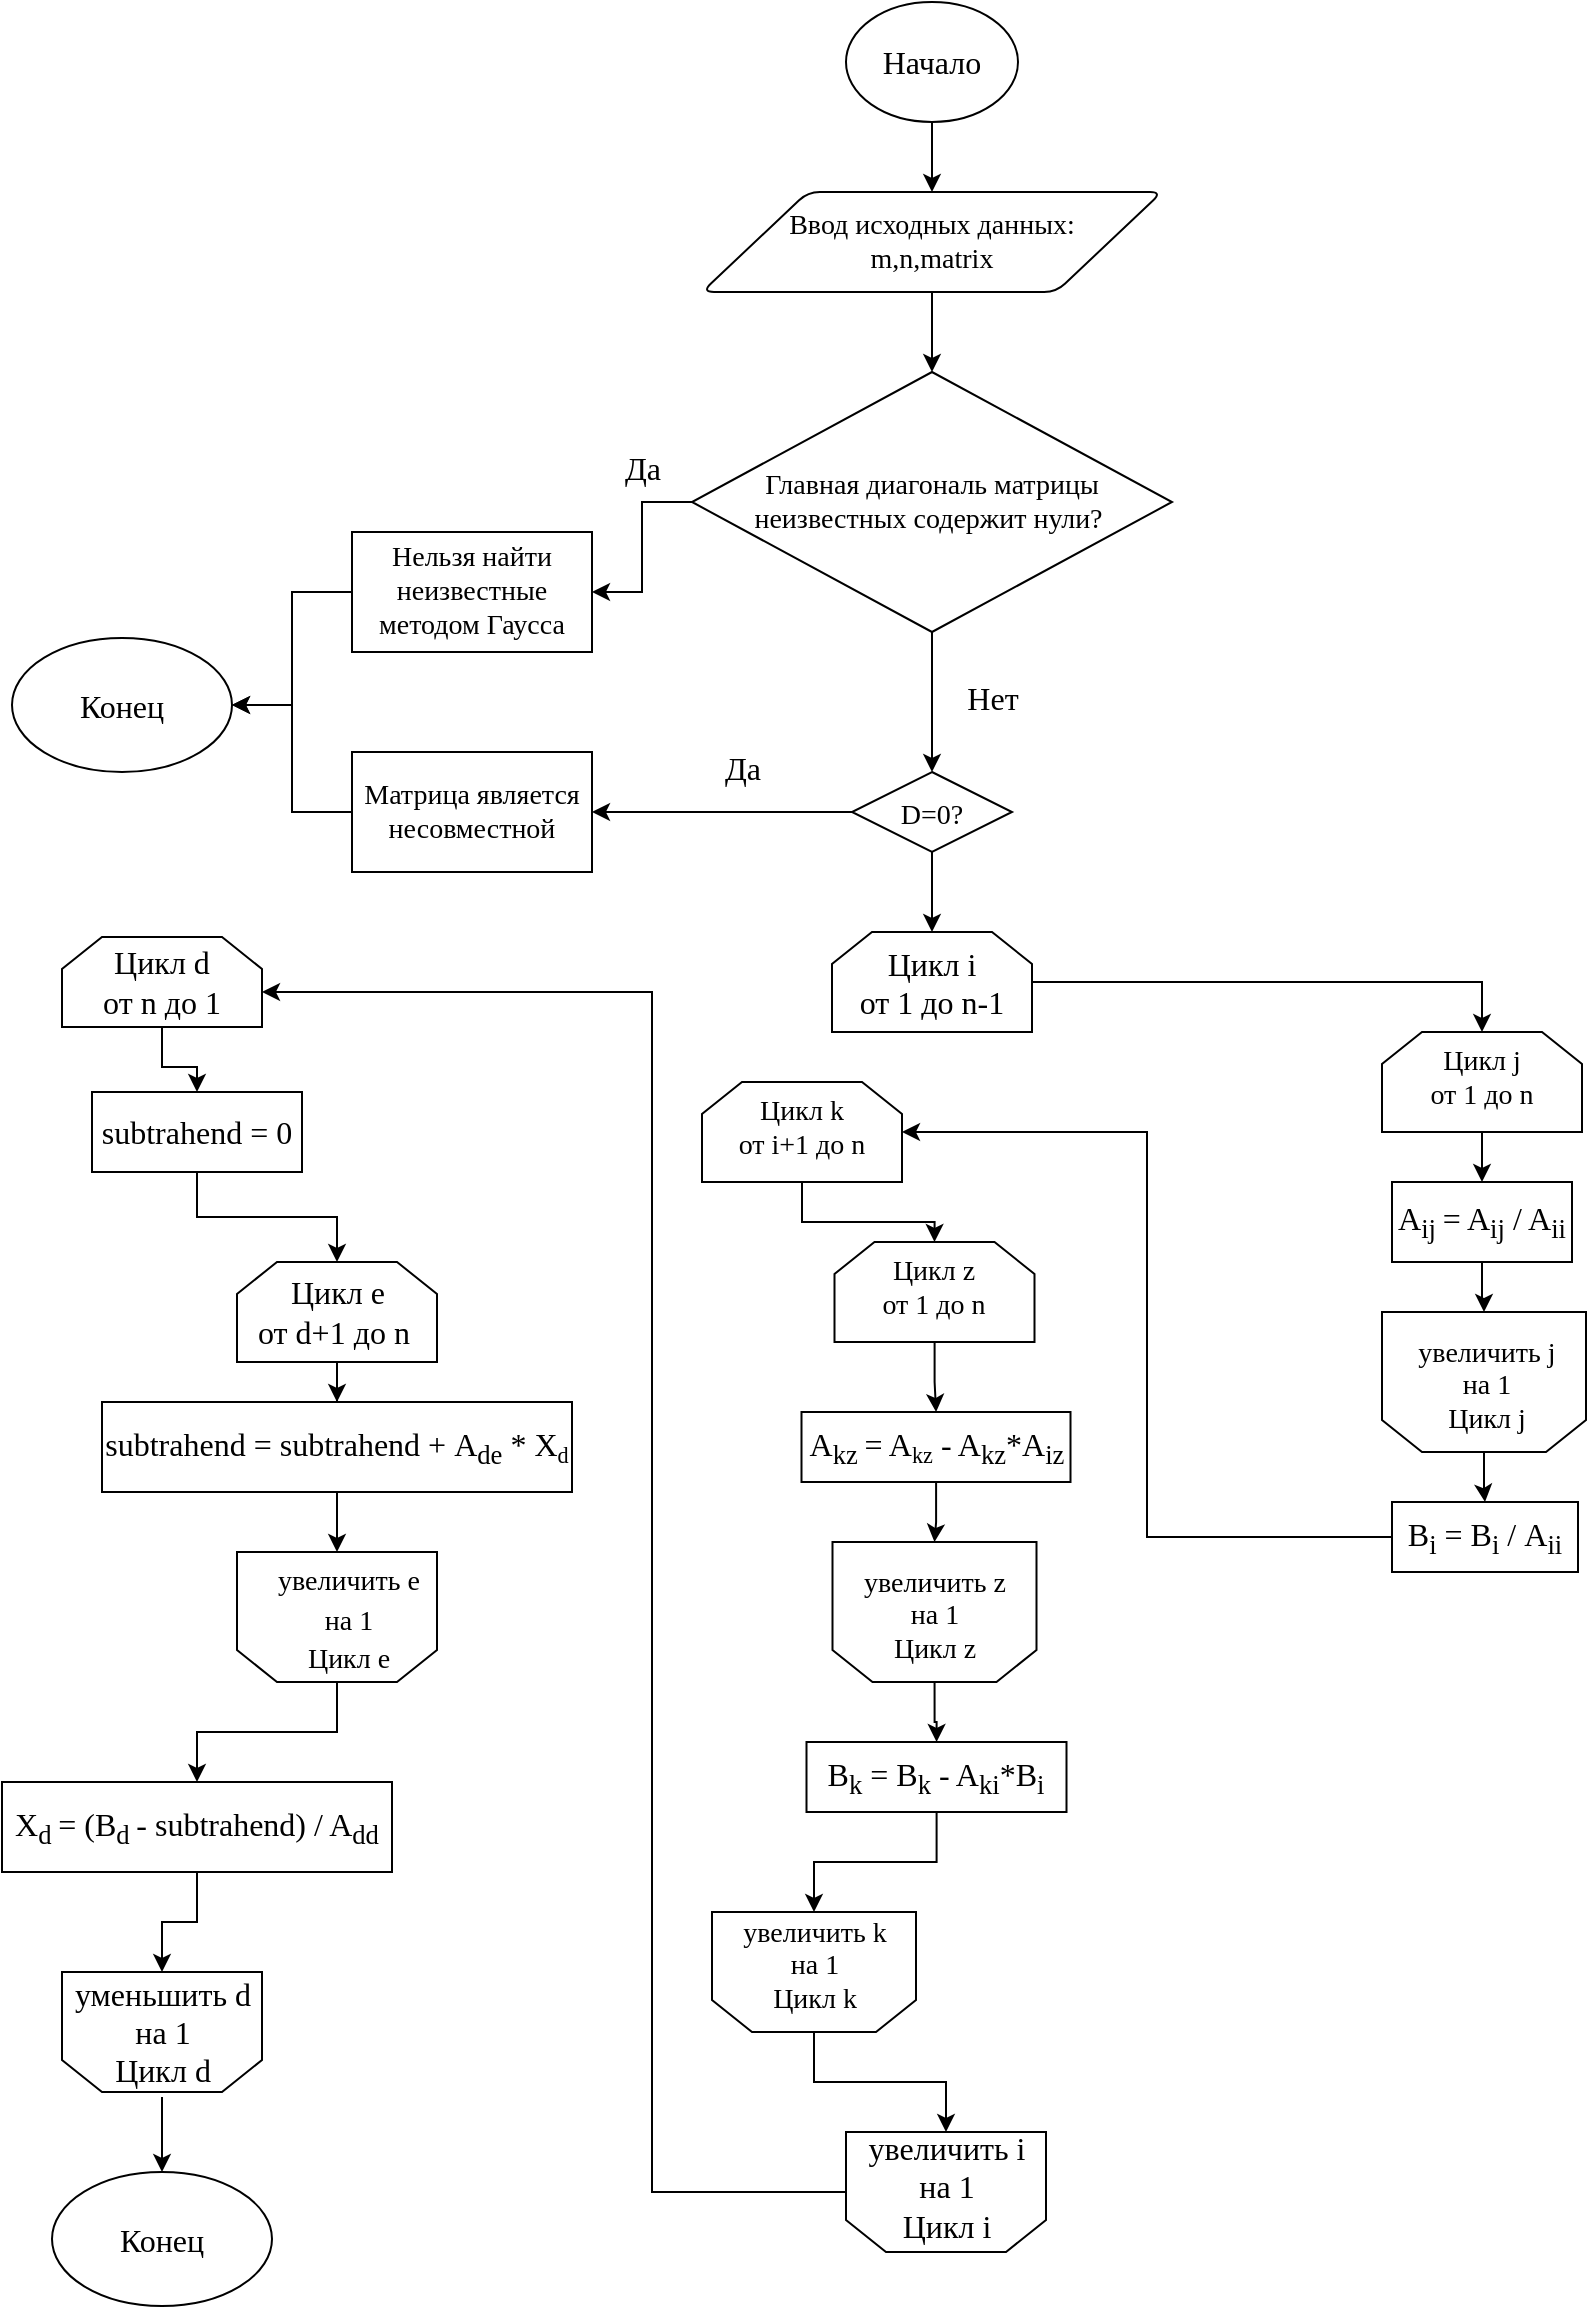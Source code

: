 <mxfile version="17.1.2" type="device"><diagram id="czXAKNF1n4dk6UkKe7UN" name="Page-1"><mxGraphModel dx="1738" dy="969" grid="1" gridSize="5" guides="1" tooltips="1" connect="1" arrows="1" fold="1" page="1" pageScale="1" pageWidth="827" pageHeight="1169" math="0" shadow="0"><root><mxCell id="0"/><mxCell id="1" parent="0"/><mxCell id="mV6Q1JzW8VpXnoWB5F1n-19" style="edgeStyle=orthogonalEdgeStyle;rounded=0;orthogonalLoop=1;jettySize=auto;html=1;entryX=0.5;entryY=0;entryDx=0;entryDy=0;fontFamily=Times New Roman;fontSize=16;" edge="1" parent="1" source="mV6Q1JzW8VpXnoWB5F1n-1" target="mV6Q1JzW8VpXnoWB5F1n-6"><mxGeometry relative="1" as="geometry"/></mxCell><mxCell id="mV6Q1JzW8VpXnoWB5F1n-1" value="&lt;font style=&quot;font-size: 16px&quot;&gt;Начало&lt;/font&gt;" style="ellipse;whiteSpace=wrap;html=1;fontFamily=Times New Roman;" vertex="1" parent="1"><mxGeometry x="432" y="5" width="86" height="60" as="geometry"/></mxCell><mxCell id="mV6Q1JzW8VpXnoWB5F1n-18" style="edgeStyle=orthogonalEdgeStyle;rounded=0;orthogonalLoop=1;jettySize=auto;html=1;fontFamily=Times New Roman;fontSize=16;" edge="1" parent="1" source="mV6Q1JzW8VpXnoWB5F1n-6" target="mV6Q1JzW8VpXnoWB5F1n-8"><mxGeometry relative="1" as="geometry"/></mxCell><mxCell id="mV6Q1JzW8VpXnoWB5F1n-6" value="Ввод исходных данных:&lt;br&gt;m,n,matrix" style="shape=parallelogram;html=1;strokeWidth=1;perimeter=parallelogramPerimeter;whiteSpace=wrap;rounded=1;arcSize=12;size=0.23;sketch=0;fontFamily=Times New Roman;fontSize=14;fillColor=default;verticalAlign=middle;labelPosition=center;verticalLabelPosition=middle;align=center;horizontal=1;" vertex="1" parent="1"><mxGeometry x="360" y="100" width="230" height="50" as="geometry"/></mxCell><mxCell id="mV6Q1JzW8VpXnoWB5F1n-10" style="edgeStyle=orthogonalEdgeStyle;rounded=0;orthogonalLoop=1;jettySize=auto;html=1;exitX=0;exitY=0.5;exitDx=0;exitDy=0;fontFamily=Times New Roman;fontSize=14;entryX=1;entryY=0.5;entryDx=0;entryDy=0;" edge="1" parent="1" source="mV6Q1JzW8VpXnoWB5F1n-8" target="mV6Q1JzW8VpXnoWB5F1n-9"><mxGeometry relative="1" as="geometry"><mxPoint x="190" y="255" as="targetPoint"/></mxGeometry></mxCell><mxCell id="mV6Q1JzW8VpXnoWB5F1n-12" style="edgeStyle=orthogonalEdgeStyle;rounded=0;orthogonalLoop=1;jettySize=auto;html=1;exitX=0.5;exitY=1;exitDx=0;exitDy=0;fontFamily=Times New Roman;fontSize=16;entryX=0.5;entryY=0;entryDx=0;entryDy=0;" edge="1" parent="1" source="mV6Q1JzW8VpXnoWB5F1n-8" target="mV6Q1JzW8VpXnoWB5F1n-13"><mxGeometry relative="1" as="geometry"><mxPoint x="475" y="400" as="targetPoint"/></mxGeometry></mxCell><mxCell id="mV6Q1JzW8VpXnoWB5F1n-8" value="Главная диагональ матрицы неизвестных содержит нули?&amp;nbsp;" style="rhombus;whiteSpace=wrap;html=1;sketch=0;fontFamily=Times New Roman;fontSize=14;strokeWidth=1;fillColor=default;" vertex="1" parent="1"><mxGeometry x="355" y="190" width="240" height="130" as="geometry"/></mxCell><mxCell id="mV6Q1JzW8VpXnoWB5F1n-22" style="edgeStyle=orthogonalEdgeStyle;rounded=0;orthogonalLoop=1;jettySize=auto;html=1;entryX=1;entryY=0.5;entryDx=0;entryDy=0;fontFamily=Times New Roman;fontSize=16;" edge="1" parent="1" source="mV6Q1JzW8VpXnoWB5F1n-9" target="mV6Q1JzW8VpXnoWB5F1n-21"><mxGeometry relative="1" as="geometry"/></mxCell><mxCell id="mV6Q1JzW8VpXnoWB5F1n-9" value="Нельзя найти неизвестные методом Гаусса" style="rounded=0;whiteSpace=wrap;html=1;sketch=0;fontFamily=Times New Roman;fontSize=14;strokeWidth=1;fillColor=default;" vertex="1" parent="1"><mxGeometry x="185" y="270" width="120" height="60" as="geometry"/></mxCell><mxCell id="mV6Q1JzW8VpXnoWB5F1n-11" value="Да" style="text;html=1;align=center;verticalAlign=middle;resizable=0;points=[];autosize=1;strokeColor=none;fillColor=none;fontSize=16;fontFamily=Times New Roman;" vertex="1" parent="1"><mxGeometry x="315" y="225" width="30" height="25" as="geometry"/></mxCell><mxCell id="mV6Q1JzW8VpXnoWB5F1n-16" style="edgeStyle=orthogonalEdgeStyle;rounded=0;orthogonalLoop=1;jettySize=auto;html=1;exitX=0;exitY=0.5;exitDx=0;exitDy=0;entryX=1;entryY=0.5;entryDx=0;entryDy=0;fontFamily=Times New Roman;fontSize=14;" edge="1" parent="1" source="mV6Q1JzW8VpXnoWB5F1n-13" target="mV6Q1JzW8VpXnoWB5F1n-15"><mxGeometry relative="1" as="geometry"/></mxCell><mxCell id="mV6Q1JzW8VpXnoWB5F1n-24" style="edgeStyle=orthogonalEdgeStyle;rounded=0;orthogonalLoop=1;jettySize=auto;html=1;exitX=0.5;exitY=1;exitDx=0;exitDy=0;fontFamily=Times New Roman;fontSize=16;entryX=0.5;entryY=0;entryDx=0;entryDy=0;" edge="1" parent="1" source="mV6Q1JzW8VpXnoWB5F1n-13" target="mV6Q1JzW8VpXnoWB5F1n-25"><mxGeometry relative="1" as="geometry"><mxPoint x="615" y="410" as="targetPoint"/></mxGeometry></mxCell><mxCell id="mV6Q1JzW8VpXnoWB5F1n-13" value="&lt;font style=&quot;font-size: 14px&quot;&gt;D=0?&lt;/font&gt;" style="rhombus;whiteSpace=wrap;html=1;sketch=0;fontFamily=Times New Roman;fontSize=16;strokeWidth=1;fillColor=default;" vertex="1" parent="1"><mxGeometry x="435" y="390" width="80" height="40" as="geometry"/></mxCell><mxCell id="mV6Q1JzW8VpXnoWB5F1n-23" style="edgeStyle=orthogonalEdgeStyle;rounded=0;orthogonalLoop=1;jettySize=auto;html=1;entryX=1;entryY=0.5;entryDx=0;entryDy=0;fontFamily=Times New Roman;fontSize=16;" edge="1" parent="1" source="mV6Q1JzW8VpXnoWB5F1n-15" target="mV6Q1JzW8VpXnoWB5F1n-21"><mxGeometry relative="1" as="geometry"/></mxCell><mxCell id="mV6Q1JzW8VpXnoWB5F1n-15" value="Матрица является несовместной" style="rounded=0;whiteSpace=wrap;html=1;sketch=0;fontFamily=Times New Roman;fontSize=14;strokeWidth=1;fillColor=default;" vertex="1" parent="1"><mxGeometry x="185" y="380" width="120" height="60" as="geometry"/></mxCell><mxCell id="mV6Q1JzW8VpXnoWB5F1n-17" value="&lt;font style=&quot;font-size: 16px&quot;&gt;Нет&lt;/font&gt;" style="text;html=1;align=center;verticalAlign=middle;resizable=0;points=[];autosize=1;strokeColor=none;fillColor=none;fontSize=14;fontFamily=Times New Roman;" vertex="1" parent="1"><mxGeometry x="485" y="340" width="40" height="25" as="geometry"/></mxCell><mxCell id="mV6Q1JzW8VpXnoWB5F1n-20" value="Да" style="text;html=1;align=center;verticalAlign=middle;resizable=0;points=[];autosize=1;strokeColor=none;fillColor=none;fontSize=16;fontFamily=Times New Roman;" vertex="1" parent="1"><mxGeometry x="365" y="375" width="30" height="25" as="geometry"/></mxCell><mxCell id="mV6Q1JzW8VpXnoWB5F1n-21" value="Конец" style="ellipse;whiteSpace=wrap;html=1;sketch=0;fontFamily=Times New Roman;fontSize=16;strokeWidth=1;fillColor=default;" vertex="1" parent="1"><mxGeometry x="15" y="323" width="110" height="67" as="geometry"/></mxCell><mxCell id="mV6Q1JzW8VpXnoWB5F1n-74" style="edgeStyle=orthogonalEdgeStyle;rounded=0;orthogonalLoop=1;jettySize=auto;html=1;entryX=0.5;entryY=0;entryDx=0;entryDy=0;fontFamily=Times New Roman;fontSize=16;" edge="1" parent="1" source="mV6Q1JzW8VpXnoWB5F1n-25" target="mV6Q1JzW8VpXnoWB5F1n-28"><mxGeometry relative="1" as="geometry"/></mxCell><mxCell id="mV6Q1JzW8VpXnoWB5F1n-25" value="Цикл i&lt;br style=&quot;font-size: 16px;&quot;&gt;от 1 до n-1" style="shape=loopLimit;whiteSpace=wrap;html=1;sketch=0;fontFamily=Times New Roman;fontSize=16;strokeWidth=1;fillColor=default;verticalAlign=top;" vertex="1" parent="1"><mxGeometry x="425" y="470" width="100" height="50" as="geometry"/></mxCell><mxCell id="mV6Q1JzW8VpXnoWB5F1n-32" style="edgeStyle=orthogonalEdgeStyle;rounded=0;orthogonalLoop=1;jettySize=auto;html=1;entryX=0.5;entryY=0;entryDx=0;entryDy=0;fontFamily=Times New Roman;fontSize=16;" edge="1" parent="1" source="mV6Q1JzW8VpXnoWB5F1n-28" target="mV6Q1JzW8VpXnoWB5F1n-31"><mxGeometry relative="1" as="geometry"/></mxCell><mxCell id="mV6Q1JzW8VpXnoWB5F1n-28" value="Цикл j&lt;br&gt;от 1 до n" style="shape=loopLimit;whiteSpace=wrap;html=1;sketch=0;fontFamily=Times New Roman;fontSize=14;strokeWidth=1;fillColor=default;verticalAlign=top;" vertex="1" parent="1"><mxGeometry x="700" y="520" width="100" height="50" as="geometry"/></mxCell><mxCell id="mV6Q1JzW8VpXnoWB5F1n-42" value="" style="edgeStyle=orthogonalEdgeStyle;rounded=0;orthogonalLoop=1;jettySize=auto;html=1;fontFamily=Times New Roman;fontSize=16;" edge="1" parent="1" source="mV6Q1JzW8VpXnoWB5F1n-29" target="mV6Q1JzW8VpXnoWB5F1n-40"><mxGeometry relative="1" as="geometry"/></mxCell><mxCell id="mV6Q1JzW8VpXnoWB5F1n-39" value="" style="edgeStyle=orthogonalEdgeStyle;rounded=0;orthogonalLoop=1;jettySize=auto;html=1;fontFamily=Times New Roman;fontSize=16;" edge="1" parent="1" source="mV6Q1JzW8VpXnoWB5F1n-31" target="mV6Q1JzW8VpXnoWB5F1n-29"><mxGeometry relative="1" as="geometry"/></mxCell><mxCell id="mV6Q1JzW8VpXnoWB5F1n-31" value="&lt;font style=&quot;font-size: 16px&quot;&gt;A&lt;sub&gt;ij&amp;nbsp;&lt;/sub&gt;= A&lt;sub&gt;ij&lt;/sub&gt;&amp;nbsp;/ A&lt;sub&gt;ii&lt;/sub&gt;&lt;/font&gt;" style="rounded=0;whiteSpace=wrap;html=1;sketch=0;fontFamily=Times New Roman;fontSize=14;strokeWidth=1;fillColor=default;" vertex="1" parent="1"><mxGeometry x="705" y="595" width="90" height="40" as="geometry"/></mxCell><mxCell id="mV6Q1JzW8VpXnoWB5F1n-66" style="edgeStyle=orthogonalEdgeStyle;rounded=0;orthogonalLoop=1;jettySize=auto;html=1;entryX=1;entryY=0.5;entryDx=0;entryDy=0;fontFamily=Times New Roman;fontSize=16;" edge="1" parent="1" source="mV6Q1JzW8VpXnoWB5F1n-40" target="mV6Q1JzW8VpXnoWB5F1n-43"><mxGeometry relative="1" as="geometry"/></mxCell><mxCell id="mV6Q1JzW8VpXnoWB5F1n-40" value="&lt;font style=&quot;font-size: 16px&quot;&gt;B&lt;sub&gt;i&lt;/sub&gt; =&amp;nbsp;B&lt;sub&gt;i&lt;/sub&gt;&amp;nbsp;/&lt;span&gt;&amp;nbsp;A&lt;sub&gt;ii&lt;/sub&gt;&lt;/span&gt;&lt;/font&gt;" style="whiteSpace=wrap;html=1;sketch=0;fontFamily=Times New Roman;fontSize=16;strokeWidth=1;fillColor=default;" vertex="1" parent="1"><mxGeometry x="705" y="755" width="93" height="35" as="geometry"/></mxCell><mxCell id="mV6Q1JzW8VpXnoWB5F1n-56" style="edgeStyle=orthogonalEdgeStyle;rounded=0;orthogonalLoop=1;jettySize=auto;html=1;entryX=0.5;entryY=0;entryDx=0;entryDy=0;fontFamily=Times New Roman;fontSize=16;" edge="1" parent="1" source="mV6Q1JzW8VpXnoWB5F1n-43" target="mV6Q1JzW8VpXnoWB5F1n-47"><mxGeometry relative="1" as="geometry"/></mxCell><mxCell id="mV6Q1JzW8VpXnoWB5F1n-43" value="Цикл k&lt;br&gt;от i+1 до n" style="shape=loopLimit;whiteSpace=wrap;html=1;sketch=0;fontFamily=Times New Roman;fontSize=14;strokeWidth=1;fillColor=default;verticalAlign=top;" vertex="1" parent="1"><mxGeometry x="360" y="545" width="100" height="50" as="geometry"/></mxCell><mxCell id="mV6Q1JzW8VpXnoWB5F1n-61" style="edgeStyle=orthogonalEdgeStyle;rounded=0;orthogonalLoop=1;jettySize=auto;html=1;entryX=0.5;entryY=1;entryDx=0;entryDy=0;fontFamily=Times New Roman;fontSize=16;" edge="1" parent="1" source="mV6Q1JzW8VpXnoWB5F1n-46" target="mV6Q1JzW8VpXnoWB5F1n-44"><mxGeometry relative="1" as="geometry"/></mxCell><mxCell id="mV6Q1JzW8VpXnoWB5F1n-46" value="&lt;font style=&quot;font-size: 16px&quot;&gt;B&lt;sub&gt;k&lt;/sub&gt;&amp;nbsp;= B&lt;sub&gt;k&lt;/sub&gt;&amp;nbsp;- A&lt;sub&gt;ki&lt;/sub&gt;*B&lt;sub&gt;i&lt;/sub&gt;&lt;/font&gt;" style="rounded=0;whiteSpace=wrap;html=1;sketch=0;fontFamily=Times New Roman;fontSize=14;strokeWidth=1;fillColor=default;" vertex="1" parent="1"><mxGeometry x="412.25" y="875" width="130" height="35" as="geometry"/></mxCell><mxCell id="mV6Q1JzW8VpXnoWB5F1n-52" value="" style="edgeStyle=orthogonalEdgeStyle;rounded=0;orthogonalLoop=1;jettySize=auto;html=1;fontFamily=Times New Roman;fontSize=16;" edge="1" parent="1" source="mV6Q1JzW8VpXnoWB5F1n-47" target="mV6Q1JzW8VpXnoWB5F1n-50"><mxGeometry relative="1" as="geometry"/></mxCell><mxCell id="mV6Q1JzW8VpXnoWB5F1n-47" value="Цикл z&lt;br&gt;от 1 до n" style="shape=loopLimit;whiteSpace=wrap;html=1;sketch=0;fontFamily=Times New Roman;fontSize=14;strokeWidth=1;fillColor=default;verticalAlign=top;" vertex="1" parent="1"><mxGeometry x="426.25" y="625" width="100" height="50" as="geometry"/></mxCell><mxCell id="mV6Q1JzW8VpXnoWB5F1n-59" value="" style="edgeStyle=orthogonalEdgeStyle;rounded=0;orthogonalLoop=1;jettySize=auto;html=1;fontFamily=Times New Roman;fontSize=16;" edge="1" parent="1" source="mV6Q1JzW8VpXnoWB5F1n-48" target="mV6Q1JzW8VpXnoWB5F1n-46"><mxGeometry relative="1" as="geometry"/></mxCell><mxCell id="mV6Q1JzW8VpXnoWB5F1n-54" style="edgeStyle=orthogonalEdgeStyle;rounded=0;orthogonalLoop=1;jettySize=auto;html=1;entryX=0.5;entryY=1;entryDx=0;entryDy=0;fontFamily=Times New Roman;fontSize=16;" edge="1" parent="1" source="mV6Q1JzW8VpXnoWB5F1n-50" target="mV6Q1JzW8VpXnoWB5F1n-48"><mxGeometry relative="1" as="geometry"/></mxCell><mxCell id="mV6Q1JzW8VpXnoWB5F1n-50" value="&lt;font style=&quot;font-size: 16px&quot;&gt;A&lt;sub&gt;kz&amp;nbsp;&lt;/sub&gt;= A&lt;/font&gt;&lt;font style=&quot;font-size: 13.333px&quot;&gt;&lt;sub&gt;kz&lt;/sub&gt;&lt;/font&gt;&lt;font&gt;&lt;span style=&quot;font-size: 16px&quot;&gt;&amp;nbsp;- A&lt;sub&gt;kz&lt;/sub&gt;*A&lt;sub&gt;iz&lt;/sub&gt;&lt;/span&gt;&lt;/font&gt;" style="rounded=0;whiteSpace=wrap;html=1;sketch=0;fontFamily=Times New Roman;fontSize=14;strokeWidth=1;fillColor=default;" vertex="1" parent="1"><mxGeometry x="409.75" y="710" width="134.5" height="35" as="geometry"/></mxCell><mxCell id="mV6Q1JzW8VpXnoWB5F1n-63" value="" style="group" vertex="1" connectable="0" parent="1"><mxGeometry x="425.25" y="775" width="102" height="70" as="geometry"/></mxCell><mxCell id="mV6Q1JzW8VpXnoWB5F1n-48" value="&lt;p style=&quot;line-height: 1.2&quot;&gt;&lt;br&gt;&lt;/p&gt;" style="shape=loopLimit;sketch=0;fontFamily=Times New Roman;fontSize=14;strokeWidth=1;fillColor=default;rotation=-180;verticalAlign=bottom;horizontal=1;html=1;whiteSpace=wrap;" vertex="1" parent="mV6Q1JzW8VpXnoWB5F1n-63"><mxGeometry width="102" height="70" as="geometry"/></mxCell><mxCell id="mV6Q1JzW8VpXnoWB5F1n-49" value="увеличить z&lt;br&gt;на 1&lt;br&gt;Цикл z" style="text;html=1;align=center;verticalAlign=bottom;resizable=0;points=[];autosize=1;strokeColor=none;fillColor=none;fontSize=14;fontFamily=Times New Roman;" vertex="1" parent="mV6Q1JzW8VpXnoWB5F1n-63"><mxGeometry x="8" y="5" width="85" height="60" as="geometry"/></mxCell><mxCell id="mV6Q1JzW8VpXnoWB5F1n-65" value="" style="group" vertex="1" connectable="0" parent="1"><mxGeometry x="700" y="660" width="102" height="70" as="geometry"/></mxCell><mxCell id="mV6Q1JzW8VpXnoWB5F1n-29" value="&lt;p style=&quot;line-height: 1.2&quot;&gt;&lt;br&gt;&lt;/p&gt;" style="shape=loopLimit;sketch=0;fontFamily=Times New Roman;fontSize=14;strokeWidth=1;fillColor=default;rotation=-180;verticalAlign=bottom;horizontal=1;html=1;whiteSpace=wrap;" vertex="1" parent="mV6Q1JzW8VpXnoWB5F1n-65"><mxGeometry width="102" height="70" as="geometry"/></mxCell><mxCell id="mV6Q1JzW8VpXnoWB5F1n-30" value="увеличить j&lt;br&gt;на 1&lt;br&gt;Цикл j" style="text;html=1;align=center;verticalAlign=bottom;resizable=0;points=[];autosize=1;strokeColor=none;fillColor=none;fontSize=14;fontFamily=Times New Roman;" vertex="1" parent="mV6Q1JzW8VpXnoWB5F1n-65"><mxGeometry x="11.5" y="5" width="80" height="60" as="geometry"/></mxCell><mxCell id="mV6Q1JzW8VpXnoWB5F1n-71" style="edgeStyle=orthogonalEdgeStyle;rounded=0;orthogonalLoop=1;jettySize=auto;html=1;exitX=0.5;exitY=0;exitDx=0;exitDy=0;fontFamily=Times New Roman;fontSize=16;entryX=0.5;entryY=1;entryDx=0;entryDy=0;" edge="1" parent="1" source="mV6Q1JzW8VpXnoWB5F1n-44" target="mV6Q1JzW8VpXnoWB5F1n-26"><mxGeometry relative="1" as="geometry"><mxPoint x="475" y="1020.143" as="targetPoint"/></mxGeometry></mxCell><mxCell id="mV6Q1JzW8VpXnoWB5F1n-73" value="" style="group" vertex="1" connectable="0" parent="1"><mxGeometry x="365" y="955" width="102" height="65" as="geometry"/></mxCell><mxCell id="mV6Q1JzW8VpXnoWB5F1n-77" value="" style="group" vertex="1" connectable="0" parent="mV6Q1JzW8VpXnoWB5F1n-73"><mxGeometry x="-7.105e-15" width="102" height="65" as="geometry"/></mxCell><mxCell id="mV6Q1JzW8VpXnoWB5F1n-44" value="&lt;p style=&quot;line-height: 1.2&quot;&gt;&lt;br&gt;&lt;/p&gt;" style="shape=loopLimit;sketch=0;fontFamily=Times New Roman;fontSize=14;strokeWidth=1;fillColor=default;rotation=-180;verticalAlign=bottom;horizontal=1;html=1;whiteSpace=wrap;" vertex="1" parent="mV6Q1JzW8VpXnoWB5F1n-77"><mxGeometry x="7.105e-15" y="5" width="102" height="60" as="geometry"/></mxCell><mxCell id="mV6Q1JzW8VpXnoWB5F1n-45" value="увеличить k&lt;br&gt;на 1&lt;br&gt;Цикл k" style="text;html=1;align=center;verticalAlign=bottom;resizable=0;points=[];autosize=1;strokeColor=none;fillColor=none;fontSize=14;fontFamily=Times New Roman;" vertex="1" parent="mV6Q1JzW8VpXnoWB5F1n-77"><mxGeometry x="8.5" width="85" height="60" as="geometry"/></mxCell><mxCell id="mV6Q1JzW8VpXnoWB5F1n-89" value="" style="edgeStyle=orthogonalEdgeStyle;rounded=0;orthogonalLoop=1;jettySize=auto;html=1;fontFamily=Times New Roman;fontSize=16;" edge="1" parent="1" source="mV6Q1JzW8VpXnoWB5F1n-80" target="mV6Q1JzW8VpXnoWB5F1n-82"><mxGeometry relative="1" as="geometry"/></mxCell><mxCell id="mV6Q1JzW8VpXnoWB5F1n-80" value="Цикл d&lt;br&gt;от n до 1" style="shape=loopLimit;whiteSpace=wrap;html=1;sketch=0;fontFamily=Times New Roman;fontSize=16;strokeWidth=1;fillColor=default;" vertex="1" parent="1"><mxGeometry x="40" y="472.5" width="100" height="45" as="geometry"/></mxCell><mxCell id="mV6Q1JzW8VpXnoWB5F1n-90" value="" style="edgeStyle=orthogonalEdgeStyle;rounded=0;orthogonalLoop=1;jettySize=auto;html=1;fontFamily=Times New Roman;fontSize=16;" edge="1" parent="1" source="mV6Q1JzW8VpXnoWB5F1n-82" target="mV6Q1JzW8VpXnoWB5F1n-83"><mxGeometry relative="1" as="geometry"/></mxCell><mxCell id="mV6Q1JzW8VpXnoWB5F1n-82" value="subtrahend = 0" style="rounded=0;whiteSpace=wrap;html=1;sketch=0;fontFamily=Times New Roman;fontSize=16;strokeWidth=1;fillColor=default;" vertex="1" parent="1"><mxGeometry x="55" y="550" width="105" height="40" as="geometry"/></mxCell><mxCell id="mV6Q1JzW8VpXnoWB5F1n-91" value="" style="edgeStyle=orthogonalEdgeStyle;rounded=0;orthogonalLoop=1;jettySize=auto;html=1;fontFamily=Times New Roman;fontSize=16;" edge="1" parent="1" source="mV6Q1JzW8VpXnoWB5F1n-83" target="mV6Q1JzW8VpXnoWB5F1n-87"><mxGeometry relative="1" as="geometry"/></mxCell><mxCell id="mV6Q1JzW8VpXnoWB5F1n-83" value="Цикл e&lt;br&gt;от d+1 до n&amp;nbsp;" style="shape=loopLimit;whiteSpace=wrap;html=1;sketch=0;fontFamily=Times New Roman;fontSize=16;strokeWidth=1;fillColor=default;" vertex="1" parent="1"><mxGeometry x="127.5" y="635" width="100" height="50" as="geometry"/></mxCell><mxCell id="mV6Q1JzW8VpXnoWB5F1n-93" style="edgeStyle=orthogonalEdgeStyle;rounded=0;orthogonalLoop=1;jettySize=auto;html=1;entryX=0.5;entryY=1;entryDx=0;entryDy=0;fontFamily=Times New Roman;fontSize=16;" edge="1" parent="1" source="mV6Q1JzW8VpXnoWB5F1n-87" target="mV6Q1JzW8VpXnoWB5F1n-84"><mxGeometry relative="1" as="geometry"/></mxCell><mxCell id="mV6Q1JzW8VpXnoWB5F1n-87" value="subtrahend = subtrahend +&amp;nbsp;A&lt;sub&gt;de&lt;/sub&gt;&amp;nbsp;* X&lt;span style=&quot;font-size: 13.333px&quot;&gt;&lt;sub&gt;d&lt;/sub&gt;&lt;/span&gt;" style="rounded=0;whiteSpace=wrap;html=1;sketch=0;fontFamily=Times New Roman;fontSize=16;strokeWidth=1;fillColor=default;" vertex="1" parent="1"><mxGeometry x="60" y="705" width="235" height="45" as="geometry"/></mxCell><mxCell id="mV6Q1JzW8VpXnoWB5F1n-99" style="edgeStyle=orthogonalEdgeStyle;rounded=0;orthogonalLoop=1;jettySize=auto;html=1;entryX=0.5;entryY=1;entryDx=0;entryDy=0;fontFamily=Times New Roman;fontSize=16;" edge="1" parent="1" source="mV6Q1JzW8VpXnoWB5F1n-88" target="mV6Q1JzW8VpXnoWB5F1n-81"><mxGeometry relative="1" as="geometry"/></mxCell><mxCell id="mV6Q1JzW8VpXnoWB5F1n-88" value="X&lt;sub&gt;d&amp;nbsp;&lt;/sub&gt;= (B&lt;sub&gt;d&amp;nbsp;&lt;/sub&gt;- subtrahend) / A&lt;sub&gt;dd&lt;/sub&gt;" style="rounded=0;whiteSpace=wrap;html=1;sketch=0;fontFamily=Times New Roman;fontSize=16;strokeWidth=1;fillColor=default;" vertex="1" parent="1"><mxGeometry x="10" y="895" width="195" height="45" as="geometry"/></mxCell><mxCell id="mV6Q1JzW8VpXnoWB5F1n-97" style="edgeStyle=orthogonalEdgeStyle;rounded=0;orthogonalLoop=1;jettySize=auto;html=1;entryX=0.5;entryY=0;entryDx=0;entryDy=0;fontFamily=Times New Roman;fontSize=16;" edge="1" parent="1" source="mV6Q1JzW8VpXnoWB5F1n-84" target="mV6Q1JzW8VpXnoWB5F1n-88"><mxGeometry relative="1" as="geometry"/></mxCell><mxCell id="mV6Q1JzW8VpXnoWB5F1n-98" value="" style="group" vertex="1" connectable="0" parent="1"><mxGeometry x="127.5" y="780" width="100" height="65" as="geometry"/></mxCell><mxCell id="mV6Q1JzW8VpXnoWB5F1n-84" value="" style="shape=loopLimit;whiteSpace=wrap;html=1;sketch=0;fontFamily=Times New Roman;fontSize=16;strokeWidth=1;fillColor=default;rotation=-180;" vertex="1" parent="mV6Q1JzW8VpXnoWB5F1n-98"><mxGeometry width="100" height="65" as="geometry"/></mxCell><mxCell id="mV6Q1JzW8VpXnoWB5F1n-85" value="&lt;font style=&quot;font-size: 14px&quot;&gt;увеличить e&lt;br&gt;на 1&lt;br&gt;Цикл e&lt;/font&gt;" style="text;html=1;align=center;verticalAlign=middle;resizable=0;points=[];autosize=1;strokeColor=none;fillColor=none;fontSize=16;fontFamily=Times New Roman;" vertex="1" parent="mV6Q1JzW8VpXnoWB5F1n-98"><mxGeometry x="12.5" width="85" height="65" as="geometry"/></mxCell><mxCell id="mV6Q1JzW8VpXnoWB5F1n-100" value="" style="group" vertex="1" connectable="0" parent="1"><mxGeometry x="40" y="990" width="100" height="62.5" as="geometry"/></mxCell><mxCell id="mV6Q1JzW8VpXnoWB5F1n-81" value="" style="shape=loopLimit;whiteSpace=wrap;html=1;sketch=0;fontFamily=Times New Roman;fontSize=16;strokeWidth=1;fillColor=default;rotation=-180;" vertex="1" parent="mV6Q1JzW8VpXnoWB5F1n-100"><mxGeometry width="100" height="60" as="geometry"/></mxCell><mxCell id="mV6Q1JzW8VpXnoWB5F1n-86" value="уменьшить d&lt;br style=&quot;font-size: 16px;&quot;&gt;на 1&lt;br style=&quot;font-size: 16px;&quot;&gt;Цикл d" style="text;html=1;align=center;verticalAlign=middle;resizable=0;points=[];autosize=1;strokeColor=none;fillColor=none;fontSize=16;fontFamily=Times New Roman;" vertex="1" parent="mV6Q1JzW8VpXnoWB5F1n-100"><mxGeometry y="-2.5" width="100" height="65" as="geometry"/></mxCell><mxCell id="mV6Q1JzW8VpXnoWB5F1n-102" style="edgeStyle=orthogonalEdgeStyle;rounded=0;orthogonalLoop=1;jettySize=auto;html=1;exitX=1;exitY=0.5;exitDx=0;exitDy=0;entryX=1;entryY=0.611;entryDx=0;entryDy=0;entryPerimeter=0;fontFamily=Times New Roman;fontSize=16;" edge="1" parent="1" source="mV6Q1JzW8VpXnoWB5F1n-26" target="mV6Q1JzW8VpXnoWB5F1n-80"><mxGeometry relative="1" as="geometry"><Array as="points"><mxPoint x="335" y="1100"/><mxPoint x="335" y="500"/></Array></mxGeometry></mxCell><mxCell id="mV6Q1JzW8VpXnoWB5F1n-26" value="&lt;p style=&quot;line-height: 1.2&quot;&gt;&lt;br&gt;&lt;/p&gt;" style="shape=loopLimit;sketch=0;fontFamily=Times New Roman;fontSize=14;strokeWidth=1;fillColor=default;rotation=-180;verticalAlign=bottom;horizontal=1;html=1;whiteSpace=wrap;" vertex="1" parent="1"><mxGeometry x="432" y="1070" width="100" height="60" as="geometry"/></mxCell><mxCell id="mV6Q1JzW8VpXnoWB5F1n-27" value="&lt;font style=&quot;font-size: 16px&quot;&gt;увеличить i&lt;br&gt;на 1&lt;br&gt;Цикл i&lt;/font&gt;" style="text;html=1;align=center;verticalAlign=bottom;resizable=0;points=[];autosize=1;strokeColor=none;fillColor=none;fontSize=14;fontFamily=Times New Roman;" vertex="1" parent="1"><mxGeometry x="437" y="1069.995" width="90" height="60" as="geometry"/></mxCell><mxCell id="mV6Q1JzW8VpXnoWB5F1n-104" value="Конец" style="ellipse;whiteSpace=wrap;html=1;sketch=0;fontFamily=Times New Roman;fontSize=16;strokeWidth=1;fillColor=default;" vertex="1" parent="1"><mxGeometry x="35" y="1090" width="110" height="67" as="geometry"/></mxCell><mxCell id="mV6Q1JzW8VpXnoWB5F1n-105" style="edgeStyle=orthogonalEdgeStyle;rounded=0;orthogonalLoop=1;jettySize=auto;html=1;entryX=0.5;entryY=0;entryDx=0;entryDy=0;fontFamily=Times New Roman;fontSize=16;" edge="1" parent="1" source="mV6Q1JzW8VpXnoWB5F1n-86" target="mV6Q1JzW8VpXnoWB5F1n-104"><mxGeometry relative="1" as="geometry"/></mxCell></root></mxGraphModel></diagram></mxfile>
